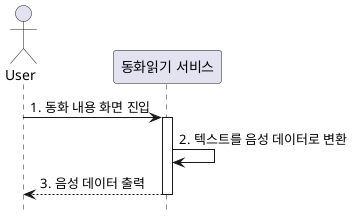 @startuml lv1_us03
/'
동화 음성 재생 하기
CLI10 음성 재생 기능
'/
hide footbox

actor User as usr
participant "동화읽기 서비스" as srv

usr -> srv : 1. 동화 내용 화면 진입
activate srv
srv -> srv : 2. 텍스트를 음성 데이터로 변환
srv --> usr : 3. 음성 데이터 출력
deactivate srv

@enduml